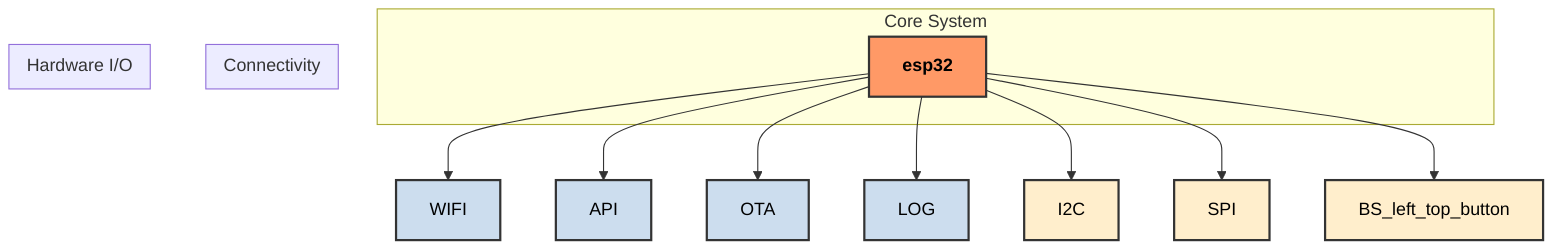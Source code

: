 %% ---- Core System & Hardware ---- %%
graph TD
    subgraph "Core System"
        A["`**esp32**`"]
    end

    subgraph "Connectivity"
    end

    subgraph "Hardware I/O"
    end

    A --> WIFI & API & OTA & LOG
    A --> I2C & SPI & BS_left_top_button

    class A hardware
    class WIFI,API,OTA,LOG component
    class I2C,SPI,BS_left_top_button io

    %% --- Styling --- %%
    classDef component fill:#cde,stroke:#333,stroke-width:2px,color:#000
    classDef hardware fill:#f96,stroke:#333,stroke-width:2px,color:#000
    classDef logic fill:#cfc,stroke:#333,stroke-width:2px,color:#000
    classDef trigger fill:#fdf,stroke:#333,stroke-width:2px,color:#000
    classDef io fill:#fec,stroke:#333,stroke-width:2px,color:#000